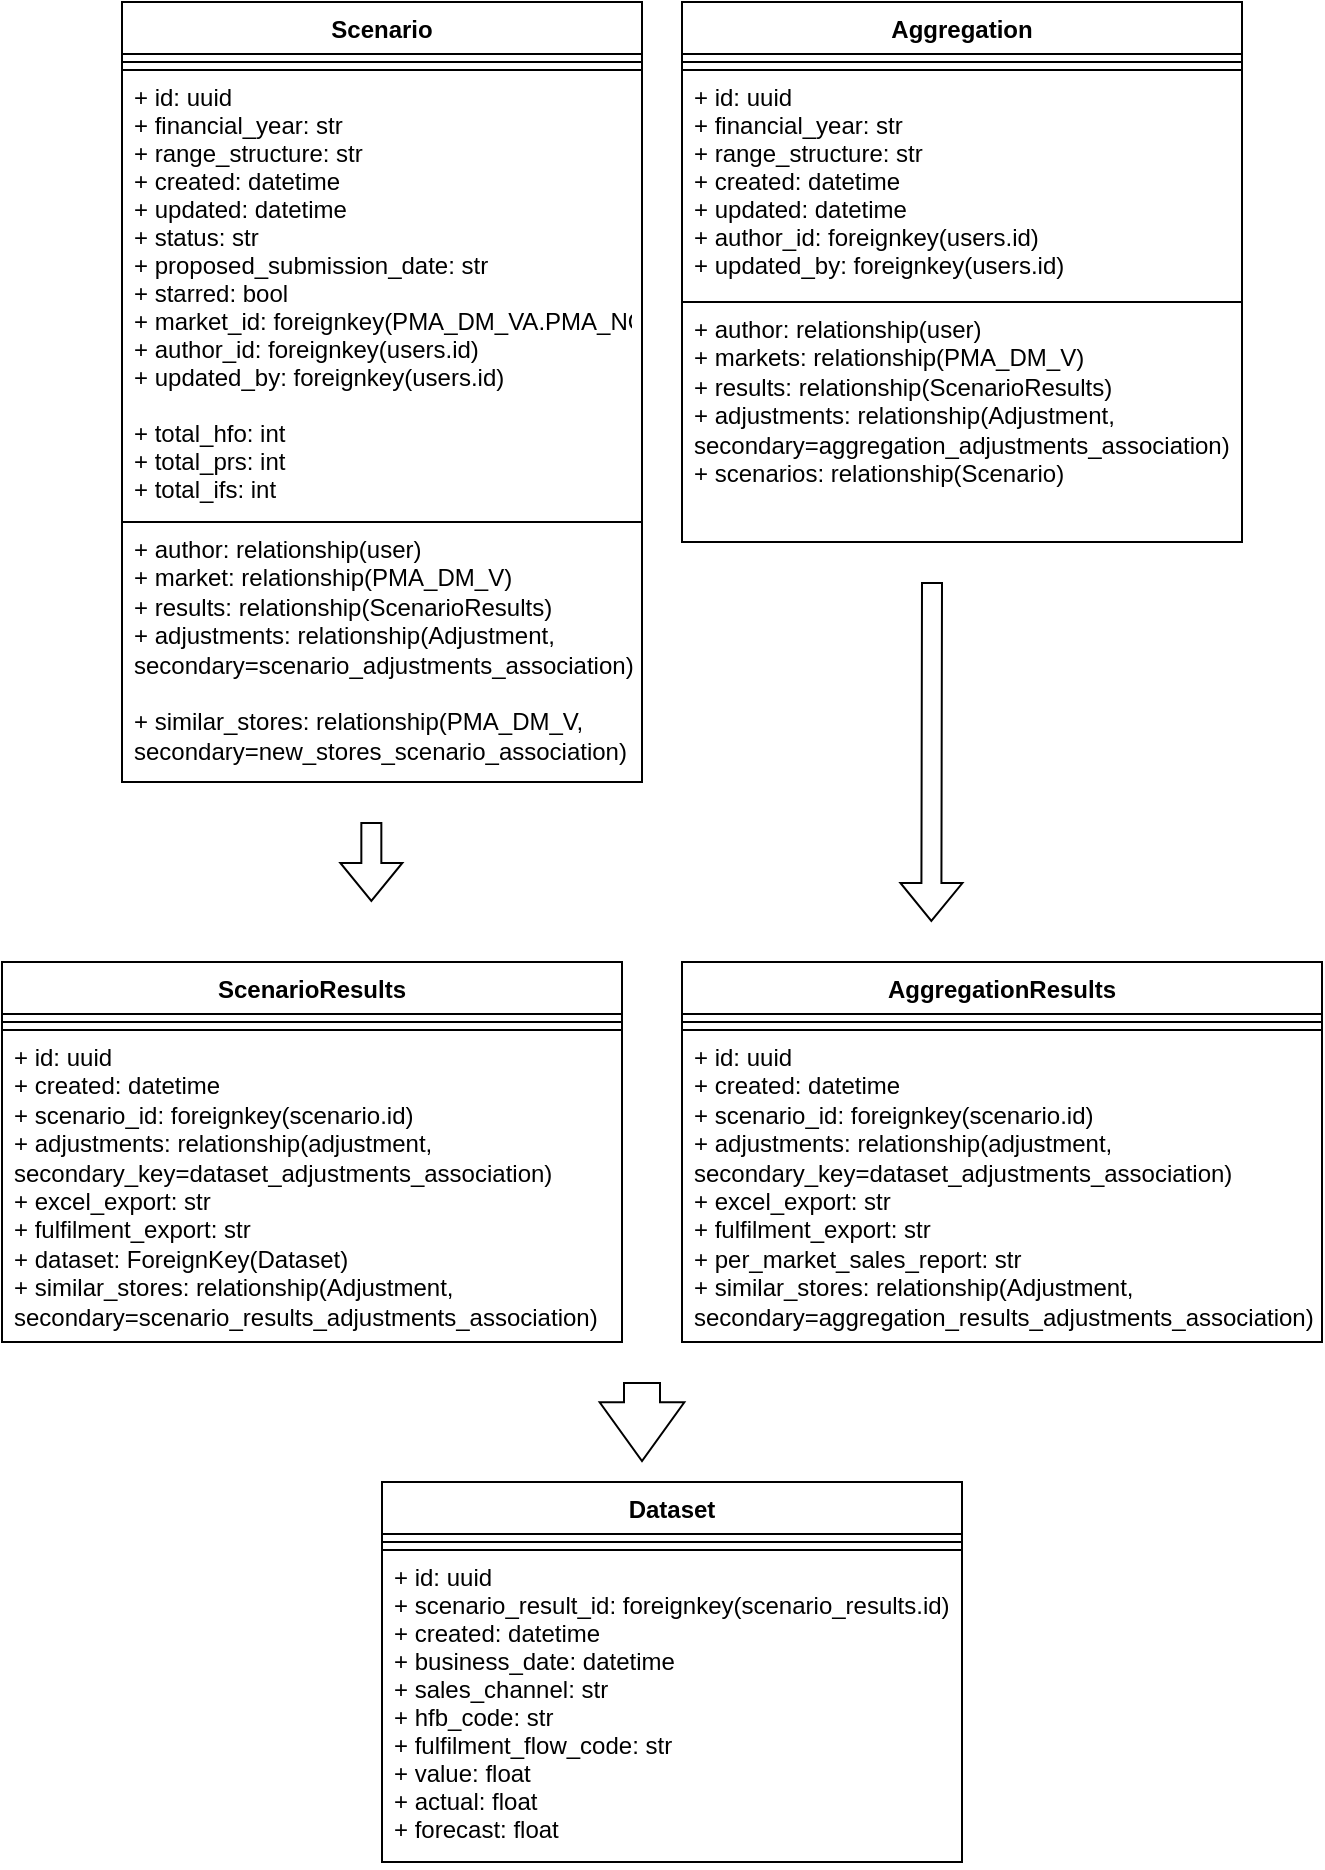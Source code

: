 <mxfile version="16.4.7" type="github">
  <diagram id="uih_YIozQDPHWDFCECjt" name="Page-1">
    <mxGraphModel dx="951" dy="529" grid="1" gridSize="10" guides="1" tooltips="1" connect="1" arrows="1" fold="1" page="1" pageScale="1" pageWidth="850" pageHeight="1100" math="0" shadow="0">
      <root>
        <mxCell id="0" />
        <mxCell id="1" parent="0" />
        <mxCell id="s-2OnS7YulEKN1Elurk--7" value="ScenarioResults" style="swimlane;fontStyle=1;align=center;verticalAlign=top;childLayout=stackLayout;horizontal=1;startSize=26;horizontalStack=0;resizeParent=1;resizeParentMax=0;resizeLast=0;collapsible=1;marginBottom=0;whiteSpace=wrap;" vertex="1" parent="1">
          <mxGeometry x="70" y="540" width="310" height="190" as="geometry" />
        </mxCell>
        <mxCell id="s-2OnS7YulEKN1Elurk--8" value="" style="line;strokeWidth=1;fillColor=none;align=left;verticalAlign=middle;spacingTop=-1;spacingLeft=3;spacingRight=3;rotatable=0;labelPosition=right;points=[];portConstraint=eastwest;" vertex="1" parent="s-2OnS7YulEKN1Elurk--7">
          <mxGeometry y="26" width="310" height="8" as="geometry" />
        </mxCell>
        <mxCell id="s-2OnS7YulEKN1Elurk--9" value="+ id: uuid&#xa;+ created: datetime&#xa;+ scenario_id: foreignkey(scenario.id)&#xa;+ adjustments: relationship(adjustment, secondary_key=dataset_adjustments_association)&#xa;+ excel_export: str&#xa;+ fulfilment_export: str&#xa;+ dataset: ForeignKey(Dataset)&#xa;+ similar_stores: relationship(Adjustment, secondary=scenario_results_adjustments_association)&#xa;" style="text;strokeColor=default;fillColor=none;align=left;verticalAlign=top;spacingLeft=4;spacingRight=4;overflow=hidden;rotatable=0;points=[[0,0.5],[1,0.5]];portConstraint=eastwest;whiteSpace=wrap;" vertex="1" parent="s-2OnS7YulEKN1Elurk--7">
          <mxGeometry y="34" width="310" height="156" as="geometry" />
        </mxCell>
        <mxCell id="s-2OnS7YulEKN1Elurk--11" value="Dataset" style="swimlane;fontStyle=1;align=center;verticalAlign=top;childLayout=stackLayout;horizontal=1;startSize=26;horizontalStack=0;resizeParent=1;resizeParentMax=0;resizeLast=0;collapsible=1;marginBottom=0;" vertex="1" parent="1">
          <mxGeometry x="260" y="800" width="290" height="190" as="geometry" />
        </mxCell>
        <mxCell id="s-2OnS7YulEKN1Elurk--12" value="" style="line;strokeWidth=1;fillColor=none;align=left;verticalAlign=middle;spacingTop=-1;spacingLeft=3;spacingRight=3;rotatable=0;labelPosition=right;points=[];portConstraint=eastwest;" vertex="1" parent="s-2OnS7YulEKN1Elurk--11">
          <mxGeometry y="26" width="290" height="8" as="geometry" />
        </mxCell>
        <mxCell id="s-2OnS7YulEKN1Elurk--13" value="+ id: uuid&#xa;+ scenario_result_id: foreignkey(scenario_results.id)&#xa;+ created: datetime&#xa;+ business_date: datetime&#xa;+ sales_channel: str&#xa;+ hfb_code: str&#xa;+ fulfilment_flow_code: str&#xa;+ value: float&#xa;+ actual: float&#xa;+ forecast: float" style="text;strokeColor=default;fillColor=none;align=left;verticalAlign=top;spacingLeft=4;spacingRight=4;overflow=hidden;rotatable=0;points=[[0,0.5],[1,0.5]];portConstraint=eastwest;" vertex="1" parent="s-2OnS7YulEKN1Elurk--11">
          <mxGeometry y="34" width="290" height="156" as="geometry" />
        </mxCell>
        <mxCell id="s-2OnS7YulEKN1Elurk--15" value="Scenario" style="swimlane;fontStyle=1;align=center;verticalAlign=top;childLayout=stackLayout;horizontal=1;startSize=26;horizontalStack=0;resizeParent=1;resizeParentMax=0;resizeLast=0;collapsible=1;marginBottom=0;" vertex="1" parent="1">
          <mxGeometry x="130" y="60" width="260" height="390" as="geometry" />
        </mxCell>
        <mxCell id="s-2OnS7YulEKN1Elurk--16" value="" style="line;strokeWidth=1;fillColor=none;align=left;verticalAlign=middle;spacingTop=-1;spacingLeft=3;spacingRight=3;rotatable=0;labelPosition=right;points=[];portConstraint=eastwest;" vertex="1" parent="s-2OnS7YulEKN1Elurk--15">
          <mxGeometry y="26" width="260" height="8" as="geometry" />
        </mxCell>
        <mxCell id="s-2OnS7YulEKN1Elurk--17" value="+ id: uuid&#xa;+ financial_year: str&#xa;+ range_structure: str&#xa;+ created: datetime&#xa;+ updated: datetime&#xa;+ status: str&#xa;+ proposed_submission_date: str&#xa;+ starred: bool&#xa;+ market_id: foreignkey(PMA_DM_VA.PMA_NO)&#xa;+ author_id: foreignkey(users.id)&#xa;+ updated_by: foreignkey(users.id)&#xa;&#xa;+ total_hfo: int&#xa;+ total_prs: int&#xa;+ total_ifs: int" style="text;strokeColor=default;fillColor=none;align=left;verticalAlign=top;spacingLeft=4;spacingRight=4;overflow=hidden;rotatable=0;points=[[0,0.5],[1,0.5]];portConstraint=eastwest;" vertex="1" parent="s-2OnS7YulEKN1Elurk--15">
          <mxGeometry y="34" width="260" height="226" as="geometry" />
        </mxCell>
        <mxCell id="s-2OnS7YulEKN1Elurk--18" value="+ author: relationship(user)&#xa;+ market: relationship(PMA_DM_V)&#xa;+ results: relationship(ScenarioResults)&#xa;+ adjustments: relationship(Adjustment, secondary=scenario_adjustments_association)&#xa;&#xa;+ similar_stores: relationship(PMA_DM_V, secondary=new_stores_scenario_association)" style="text;strokeColor=none;fillColor=none;align=left;verticalAlign=top;spacingLeft=4;spacingRight=4;overflow=hidden;rotatable=0;points=[[0,0.5],[1,0.5]];portConstraint=eastwest;whiteSpace=wrap;" vertex="1" parent="s-2OnS7YulEKN1Elurk--15">
          <mxGeometry y="260" width="260" height="130" as="geometry" />
        </mxCell>
        <mxCell id="s-2OnS7YulEKN1Elurk--19" value="Aggregation" style="swimlane;fontStyle=1;align=center;verticalAlign=top;childLayout=stackLayout;horizontal=1;startSize=26;horizontalStack=0;resizeParent=1;resizeParentMax=0;resizeLast=0;collapsible=1;marginBottom=0;" vertex="1" parent="1">
          <mxGeometry x="410" y="60" width="280" height="270" as="geometry" />
        </mxCell>
        <mxCell id="s-2OnS7YulEKN1Elurk--20" value="" style="line;strokeWidth=1;fillColor=none;align=left;verticalAlign=middle;spacingTop=-1;spacingLeft=3;spacingRight=3;rotatable=0;labelPosition=right;points=[];portConstraint=eastwest;" vertex="1" parent="s-2OnS7YulEKN1Elurk--19">
          <mxGeometry y="26" width="280" height="8" as="geometry" />
        </mxCell>
        <mxCell id="s-2OnS7YulEKN1Elurk--21" value="+ id: uuid&#xa;+ financial_year: str&#xa;+ range_structure: str&#xa;+ created: datetime&#xa;+ updated: datetime&#xa;+ author_id: foreignkey(users.id)&#xa;+ updated_by: foreignkey(users.id)" style="text;strokeColor=default;fillColor=none;align=left;verticalAlign=top;spacingLeft=4;spacingRight=4;overflow=hidden;rotatable=0;points=[[0,0.5],[1,0.5]];portConstraint=eastwest;" vertex="1" parent="s-2OnS7YulEKN1Elurk--19">
          <mxGeometry y="34" width="280" height="116" as="geometry" />
        </mxCell>
        <mxCell id="s-2OnS7YulEKN1Elurk--22" value="+ author: relationship(user)&#xa;+ markets: relationship(PMA_DM_V)&#xa;+ results: relationship(ScenarioResults)&#xa;+ adjustments: relationship(Adjustment, secondary=aggregation_adjustments_association)&#xa;+ scenarios: relationship(Scenario)" style="text;strokeColor=none;fillColor=none;align=left;verticalAlign=top;spacingLeft=4;spacingRight=4;overflow=hidden;rotatable=0;points=[[0,0.5],[1,0.5]];portConstraint=eastwest;whiteSpace=wrap;" vertex="1" parent="s-2OnS7YulEKN1Elurk--19">
          <mxGeometry y="150" width="280" height="120" as="geometry" />
        </mxCell>
        <mxCell id="s-2OnS7YulEKN1Elurk--23" value="AggregationResults" style="swimlane;fontStyle=1;align=center;verticalAlign=top;childLayout=stackLayout;horizontal=1;startSize=26;horizontalStack=0;resizeParent=1;resizeParentMax=0;resizeLast=0;collapsible=1;marginBottom=0;whiteSpace=wrap;" vertex="1" parent="1">
          <mxGeometry x="410" y="540" width="320" height="190" as="geometry" />
        </mxCell>
        <mxCell id="s-2OnS7YulEKN1Elurk--24" value="" style="line;strokeWidth=1;fillColor=none;align=left;verticalAlign=middle;spacingTop=-1;spacingLeft=3;spacingRight=3;rotatable=0;labelPosition=right;points=[];portConstraint=eastwest;" vertex="1" parent="s-2OnS7YulEKN1Elurk--23">
          <mxGeometry y="26" width="320" height="8" as="geometry" />
        </mxCell>
        <mxCell id="s-2OnS7YulEKN1Elurk--25" value="+ id: uuid&#xa;+ created: datetime&#xa;+ scenario_id: foreignkey(scenario.id)&#xa;+ adjustments: relationship(adjustment, secondary_key=dataset_adjustments_association)&#xa;+ excel_export: str&#xa;+ fulfilment_export: str&#xa;+ per_market_sales_report: str&#xa;+ similar_stores: relationship(Adjustment, secondary=aggregation_results_adjustments_association)" style="text;strokeColor=default;fillColor=none;align=left;verticalAlign=top;spacingLeft=4;spacingRight=4;overflow=hidden;rotatable=0;points=[[0,0.5],[1,0.5]];portConstraint=eastwest;whiteSpace=wrap;" vertex="1" parent="s-2OnS7YulEKN1Elurk--23">
          <mxGeometry y="34" width="320" height="156" as="geometry" />
        </mxCell>
        <mxCell id="s-2OnS7YulEKN1Elurk--27" value="" style="shape=flexArrow;endArrow=classic;html=1;rounded=0;" edge="1" parent="1">
          <mxGeometry width="50" height="50" relative="1" as="geometry">
            <mxPoint x="254.67" y="470" as="sourcePoint" />
            <mxPoint x="254.67" y="510" as="targetPoint" />
          </mxGeometry>
        </mxCell>
        <mxCell id="s-2OnS7YulEKN1Elurk--28" value="" style="shape=flexArrow;endArrow=classic;html=1;rounded=0;" edge="1" parent="1">
          <mxGeometry width="50" height="50" relative="1" as="geometry">
            <mxPoint x="535" y="350" as="sourcePoint" />
            <mxPoint x="534.67" y="520" as="targetPoint" />
          </mxGeometry>
        </mxCell>
        <mxCell id="s-2OnS7YulEKN1Elurk--29" value="" style="shape=flexArrow;endArrow=classic;html=1;rounded=0;endWidth=23.333;endSize=9.447;width=18;" edge="1" parent="1">
          <mxGeometry width="50" height="50" relative="1" as="geometry">
            <mxPoint x="390" y="750" as="sourcePoint" />
            <mxPoint x="390" y="790" as="targetPoint" />
          </mxGeometry>
        </mxCell>
      </root>
    </mxGraphModel>
  </diagram>
</mxfile>
